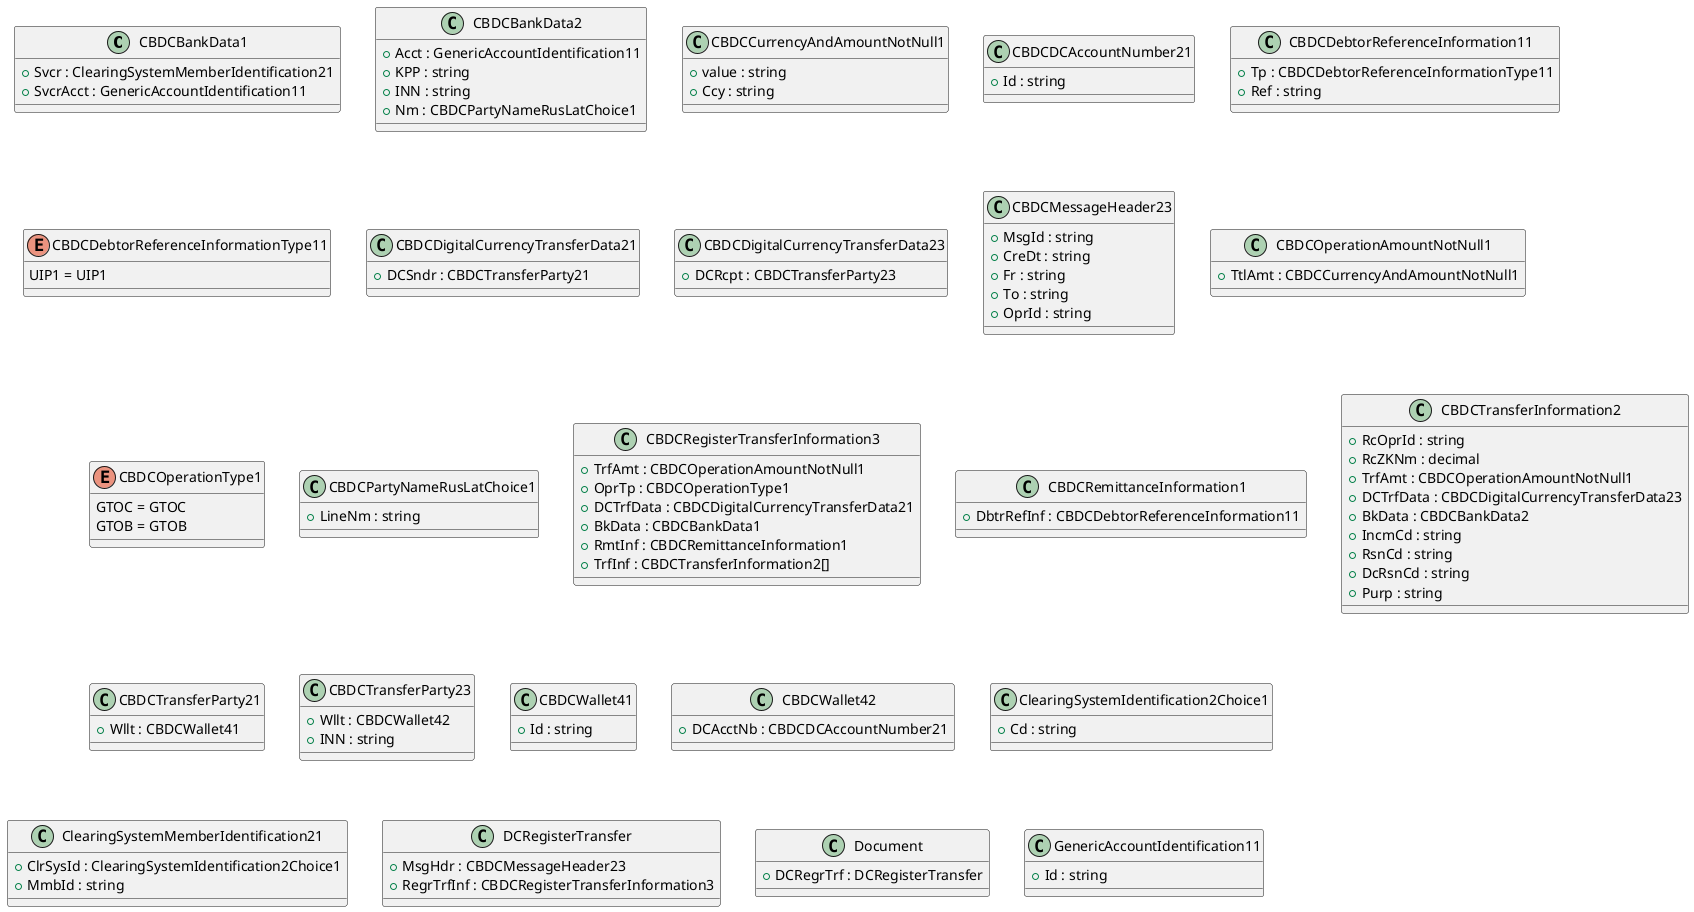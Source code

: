 @startuml

class CBDCBankData1 {
    +Svcr : ClearingSystemMemberIdentification21
    +SvcrAcct : GenericAccountIdentification11
}
class CBDCBankData2 {
    +Acct : GenericAccountIdentification11
    +KPP : string
    +INN : string
    +Nm : CBDCPartyNameRusLatChoice1
}
class CBDCCurrencyAndAmountNotNull1 {
    +value : string
    +Ccy : string
}
class CBDCDCAccountNumber21 {
    +Id : string
}
class CBDCDebtorReferenceInformation11 {
    +Tp : CBDCDebtorReferenceInformationType11
    +Ref : string
}
enum CBDCDebtorReferenceInformationType11 {
    UIP1 = UIP1
}
class CBDCDigitalCurrencyTransferData21 {
    +DCSndr : CBDCTransferParty21
}
class CBDCDigitalCurrencyTransferData23 {
    +DCRcpt : CBDCTransferParty23
}
class CBDCMessageHeader23 {
    +MsgId : string
    +CreDt : string
    +Fr : string
    +To : string
    +OprId : string
}
class CBDCOperationAmountNotNull1 {
    +TtlAmt : CBDCCurrencyAndAmountNotNull1
}
enum CBDCOperationType1 {
    GTOC = GTOC
    GTOB = GTOB
}
class CBDCPartyNameRusLatChoice1 {
    +LineNm : string
}
class CBDCRegisterTransferInformation3 {
    +TrfAmt : CBDCOperationAmountNotNull1
    +OprTp : CBDCOperationType1
    +DCTrfData : CBDCDigitalCurrencyTransferData21
    +BkData : CBDCBankData1
    +RmtInf : CBDCRemittanceInformation1
    +TrfInf : CBDCTransferInformation2[]
}
class CBDCRemittanceInformation1 {
    +DbtrRefInf : CBDCDebtorReferenceInformation11
}
class CBDCTransferInformation2 {
    +RcOprId : string
    +RcZKNm : decimal
    +TrfAmt : CBDCOperationAmountNotNull1
    +DCTrfData : CBDCDigitalCurrencyTransferData23
    +BkData : CBDCBankData2
    +IncmCd : string
    +RsnCd : string
    +DcRsnCd : string
    +Purp : string
}
class CBDCTransferParty21 {
    +Wllt : CBDCWallet41
}
class CBDCTransferParty23 {
    +Wllt : CBDCWallet42
    +INN : string
}
class CBDCWallet41 {
    +Id : string
}
class CBDCWallet42 {
    +DCAcctNb : CBDCDCAccountNumber21
}
class ClearingSystemIdentification2Choice1 {
    +Cd : string
}
class ClearingSystemMemberIdentification21 {
    +ClrSysId : ClearingSystemIdentification2Choice1
    +MmbId : string
}
class DCRegisterTransfer {
    +MsgHdr : CBDCMessageHeader23
    +RegrTrfInf : CBDCRegisterTransferInformation3
}
class Document {
    +DCRegrTrf : DCRegisterTransfer
}
class GenericAccountIdentification11 {
    +Id : string
}

@enduml
